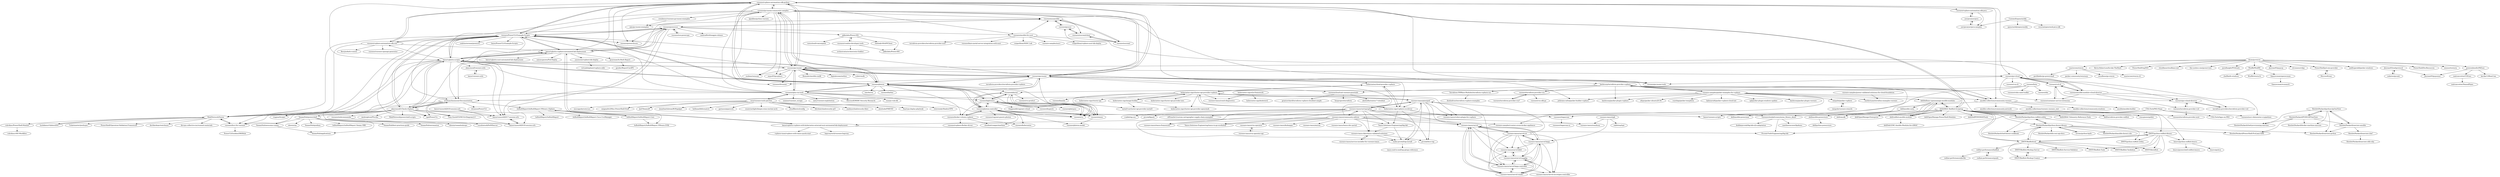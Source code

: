 digraph G {
"vmware/vsphere-automation-sdk-python" -> "vmware/pyvmomi-community-samples"
"vmware/vsphere-automation-sdk-python" -> "vmware/pyvmomi"
"vmware/vsphere-automation-sdk-python" -> "vmware/vsphere-automation-sdk-rest"
"vmware/vsphere-automation-sdk-python" -> "vmware/govmomi"
"vmware/vsphere-automation-sdk-python" -> "vmware/PowerCLI-Example-Scripts"
"vmware/vsphere-automation-sdk-python" -> "vmware/vsphere-automation-sdk-java"
"vmware/vsphere-automation-sdk-python" -> "vmware/powerclicore"
"vmware/vsphere-automation-sdk-python" -> "vmware/pyvmomi-tools"
"vmware/vsphere-automation-sdk-python" -> "vmware/ansible-for-nsxt"
"vmware/vsphere-automation-sdk-python" -> "ansible-collections/community.vmware"
"vmware/vsphere-automation-sdk-python" -> "vmware/pyvcloud"
"vmware/vsphere-automation-sdk-python" -> "vmware/photon"
"vmware/vsphere-automation-sdk-python" -> "dell/iDRAC-Redfish-Scripting"
"vmware/vsphere-automation-sdk-python" -> "lamw/vghetto-vsphere-automated-lab-deployment"
"vmware/vsphere-automation-sdk-python" -> "lamw/vghetto-scripts"
"vmware/photon" -> "vmware/open-vm-tools"
"vmware/photon" -> "vmware/lightwave"
"vmware/photon" -> "vmware/govmomi"
"vmware/photon" -> "vmware/photon-controller"
"vmware/photon" -> "vmware/vic" ["e"=1]
"vmware/photon" -> "vmware/pyvmomi"
"vmware/photon" -> "vmware/PowerCLI-Example-Scripts"
"vmware/photon" -> "lamw/vghetto-scripts"
"vmware/photon" -> "vmware/harbor" ["e"=1]
"vmware/photon" -> "vmware/docker-volume-vsphere"
"vmware/photon" -> "vmware/pyvmomi-community-samples"
"vmware/photon" -> "vmware/xenon"
"vmware/photon" -> "vmware/admiral"
"vmware/photon" -> "vmware/vsphere-automation-sdk-python"
"vmware/photon" -> "rancher/os" ["e"=1]
"WinRb/WinRM" -> "WinRb/winrm-fs"
"WinRb/WinRM" -> "Openwsman/openwsman"
"WinRb/WinRM" -> "chef/knife-windows" ["e"=1]
"rasa/vmware-tools-patches" -> "vmware/open-vm-tools"
"rasa/vmware-tools-patches" -> "cloudflare/sslconfig" ["e"=1]
"rasa/vmware-tools-patches" -> "librehat/shadowsocks-qt5" ["e"=1]
"rasa/vmware-tools-patches" -> "madeye/shadowsocks-libev" ["e"=1]
"rasa/vmware-tools-patches" -> "alexhude/FRIEND" ["e"=1]
"rasa/vmware-tools-patches" -> "ftao/vpn-deploy-playbook" ["e"=1]
"rasa/vmware-tools-patches" -> "clowwindy/ShadowVPN" ["e"=1]
"rasa/vmware-tools-patches" -> "mncoppola/suterusu" ["e"=1]
"rasa/vmware-tools-patches" -> "enigma0x3/Misc-PowerShell-Stuff" ["e"=1]
"rasa/vmware-tools-patches" -> "JasF/beamoff" ["e"=1]
"rasa/vmware-tools-patches" -> "JonathanSalwan/ROPgadget" ["e"=1]
"rasa/vmware-tools-patches" -> "hellman/libformatstr" ["e"=1]
"rasa/vmware-tools-patches" -> "jpetazzo/pipework" ["e"=1]
"rasa/vmware-tools-patches" -> "countstarlight/deepin-wine-wechat-arch" ["e"=1]
"vmware/pyvmomi" -> "vmware/pyvmomi-community-samples"
"vmware/pyvmomi" -> "vmware/vsphere-automation-sdk-python"
"vmware/pyvmomi" -> "vmware/govmomi"
"vmware/pyvmomi" -> "vmware/photon"
"vmware/pyvmomi" -> "lamw/vghetto-scripts"
"vmware/pyvmomi" -> "vmware/pyvmomi-tools"
"vmware/pyvmomi" -> "vmware/PowerCLI-Example-Scripts"
"vmware/pyvmomi" -> "snobear/ezmomi"
"vmware/pyvmomi" -> "vmware/open-vm-tools"
"vmware/pyvmomi" -> "vmware/rbvmomi" ["e"=1]
"vmware/pyvmomi" -> "fboender/ansible-cmdb" ["e"=1]
"vmware/pyvmomi" -> "argos83/pysphere"
"vmware/pyvmomi" -> "digitalocean/netbox" ["e"=1]
"vmware/pyvmomi" -> "vmware/pyvcloud"
"vmware/pyvmomi" -> "voilet/cmdb" ["e"=1]
"vmware-tanzu/carvel-ytt" -> "vmware-tanzu/carvel-kapp"
"vmware-tanzu/carvel-ytt" -> "vmware-tanzu/carvel"
"vmware-tanzu/carvel-ytt" -> "vmware-tanzu/carvel-kapp-controller"
"vmware-tanzu/carvel-ytt" -> "vmware-tanzu/carvel-vendir"
"vmware-tanzu/carvel-ytt" -> "vmware-tanzu/carvel-imgpkg"
"vmware-tanzu/carvel-ytt" -> "vmware-tanzu/carvel-kbld"
"vmware-tanzu/carvel-ytt" -> "vmware-tanzu/carvel-secretgen-controller"
"vmware-tanzu/carvel-ytt" -> "vmware-tanzu/pinniped"
"malcomvetter/CSExec" -> "malcomvetter/NamedPipes"
"Microsoft/omi" -> "PowerShell/psl-omi-provider"
"vmware/open-vm-tools" -> "vmware/photon"
"vmware/open-vm-tools" -> "vmware/govmomi"
"vmware/open-vm-tools" -> "vmware/PowerCLI-Example-Scripts"
"vmware/open-vm-tools" -> "vmware/pyvmomi"
"vmware/open-vm-tools" -> "lamw/vghetto-scripts"
"vmware/open-vm-tools" -> "unamer/vmware_escape" ["e"=1]
"vmware/open-vm-tools" -> "rasa/vmware-tools-patches"
"vmware/open-vm-tools" -> "xairy/vmware-exploitation" ["e"=1]
"vmware/open-vm-tools" -> "vmware/lightwave"
"vmware/open-vm-tools" -> "vmware/vsphere-automation-sdk-python"
"vmware/open-vm-tools" -> "vmware/vic" ["e"=1]
"vmware/open-vm-tools" -> "alanrenouf/vCheck-vSphere"
"vmware/open-vm-tools" -> "vmware/pyvmomi-community-samples"
"vmware/open-vm-tools" -> "Microsoft/MSRC-Security-Research" ["e"=1]
"vmware/open-vm-tools" -> "tunz/js-vuln-db" ["e"=1]
"vmware/PowerCLI-Example-Scripts" -> "alanrenouf/vCheck-vSphere"
"vmware/PowerCLI-Example-Scripts" -> "lamw/vghetto-scripts"
"vmware/PowerCLI-Example-Scripts" -> "lamw/vghetto-vsphere-automated-lab-deployment"
"vmware/PowerCLI-Example-Scripts" -> "WahlNetwork/Vester"
"vmware/PowerCLI-Example-Scripts" -> "vmware/powernsx"
"vmware/PowerCLI-Example-Scripts" -> "vmware/dscr-for-vmware"
"vmware/PowerCLI-Example-Scripts" -> "vmware/powerclicore"
"vmware/PowerCLI-Example-Scripts" -> "arielsanchezmora/vDocumentation"
"vmware/PowerCLI-Example-Scripts" -> "vmware/vsphere-automation-sdk-python"
"vmware/PowerCLI-Example-Scripts" -> "rgel/PowerCLi"
"vmware/PowerCLI-Example-Scripts" -> "vmware/vsphere-automation-sdk-rest"
"vmware/PowerCLI-Example-Scripts" -> "vmware/photon"
"vmware/PowerCLI-Example-Scripts" -> "codyhosterman/powercli"
"vmware/PowerCLI-Example-Scripts" -> "lamw/PowerCLI-Example-Scripts"
"vmware/PowerCLI-Example-Scripts" -> "lamw/vmworld2017-session-urls"
"vmware-tanzu/pinniped" -> "kubernetes-sigs/cluster-api-provider-vsphere"
"vmware-tanzu/pinniped" -> "vmware-tanzu/carvel"
"vmware-tanzu/pinniped" -> "vmware-tanzu/cartographer"
"vmware-tanzu/pinniped" -> "vmware-tanzu/carvel-kapp-controller"
"vmware-tanzu/pinniped" -> "vmware-tanzu/velero-plugin-for-vsphere"
"vmware-tanzu/pinniped" -> "pivotal/docs-tap"
"vmware-tanzu/pinniped" -> "kubernetes-sigs/vsphere-csi-driver"
"vmware-tanzu/pinniped" -> "tsalm-pivotal/tap-install"
"jborean93/smbprotocol" -> "miketeo/pysmb"
"jborean93/smbprotocol" -> "jborean93/pypsexec"
"miketeo/pysmb" -> "jborean93/smbprotocol"
"kubernetes-sigs/cluster-api-provider-vsphere" -> "kubernetes-sigs/image-builder"
"kubernetes-sigs/cluster-api-provider-vsphere" -> "kubernetes-sigs/vsphere-csi-driver"
"kubernetes-sigs/cluster-api-provider-vsphere" -> "vmware-tanzu/pinniped"
"kubernetes-sigs/cluster-api-provider-vsphere" -> "kubernetes/cloud-provider-vsphere"
"kubernetes-sigs/cluster-api-provider-vsphere" -> "kubernetes-sigs/cluster-api" ["e"=1]
"kubernetes-sigs/cluster-api-provider-vsphere" -> "vmware-tanzu/crash-diagnostics"
"kubernetes-sigs/cluster-api-provider-vsphere" -> "metal3-io/cluster-api-provider-metal3" ["e"=1]
"kubernetes-sigs/cluster-api-provider-vsphere" -> "kubernetes-sigs/cluster-api-provider-aws" ["e"=1]
"kubernetes-sigs/cluster-api-provider-vsphere" -> "vmware/hamlet"
"kubernetes-sigs/cluster-api-provider-vsphere" -> "vmware-tanzu/velero-plugin-for-vsphere"
"kubernetes-sigs/cluster-api-provider-vsphere" -> "kubernetes-sigs/cluster-api-provider-openstack" ["e"=1]
"kubernetes-sigs/image-builder" -> "kubernetes-sigs/cluster-api-provider-vsphere"
"kubernetes-sigs/image-builder" -> "kubernetes-sigs/cluster-api-provider-openstack" ["e"=1]
"kubernetes-sigs/image-builder" -> "metal3-io/cluster-api-provider-metal3" ["e"=1]
"CNA-Tech/PKS-Ninja" -> "vmware/nsx-t-datacenter-ci-pipelines"
"CNA-Tech/PKS-Ninja" -> "vmwarecloudadvocacy/acme_fitness_demo"
"CNA-Tech/PKS-Ninja" -> "CNA-Tech/Apps-on-PKS"
"CNA-Tech/PKS-Ninja" -> "Pivotal-Field-Engineering/tkg-lab"
"vmware-tanzu/tgik" -> "vmware-tanzu/sonobuoy" ["e"=1]
"vmware-tanzu/tgik" -> "vmware-tanzu/carvel-kapp"
"vmware-tanzu/tgik" -> "rabbitmq/tgir" ["e"=1]
"vmware/govmomi" -> "vmware/pyvmomi"
"vmware/govmomi" -> "vmware/photon"
"vmware/govmomi" -> "vmware/pyvmomi-community-samples"
"vmware/govmomi" -> "vmware/vsphere-automation-sdk-python"
"vmware/govmomi" -> "jetbrains-infra/packer-builder-vsphere" ["e"=1]
"vmware/govmomi" -> "vmware/open-vm-tools"
"vmware/govmomi" -> "terraform-providers/terraform-provider-vsphere" ["e"=1]
"vmware/govmomi" -> "vmware/PowerCLI-Example-Scripts"
"vmware/govmomi" -> "lamw/vghetto-scripts"
"vmware/govmomi" -> "vmware/cloud-init-vmware-guestinfo"
"vmware/govmomi" -> "kubernetes-sigs/vsphere-csi-driver"
"vmware/govmomi" -> "vmware/vic" ["e"=1]
"vmware/govmomi" -> "hashicorp/terraform-provider-vsphere"
"vmware/govmomi" -> "kubernetes/cloud-provider-vsphere"
"vmware/govmomi" -> "vmware/rbvmomi" ["e"=1]
"lamw/vmworld2019-session-urls" -> "lamw/vmworld2018-session-urls"
"lamw/vmworld2019-session-urls" -> "lamw/vmworld2017-session-urls"
"diyan/pywinrm" -> "jborean93/pypsrp"
"diyan/pywinrm" -> "WinRb/WinRM"
"diyan/pywinrm" -> "vmware/pyvmomi"
"diyan/pywinrm" -> "citronneur/rdpy" ["e"=1]
"diyan/pywinrm" -> "joefitzgerald/packer-windows" ["e"=1]
"diyan/pywinrm" -> "PowerShell/DscResources" ["e"=1]
"diyan/pywinrm" -> "zenoss/txwinrm"
"diyan/pywinrm" -> "poweradminllc/PAExec"
"diyan/pywinrm" -> "masterzen/winrm"
"diyan/pywinrm" -> "Kevin-Robertson/Invoke-TheHash" ["e"=1]
"diyan/pywinrm" -> "PowerShell/psl-omi-provider"
"diyan/pywinrm" -> "PowerShellOrg/DSC" ["e"=1]
"diyan/pywinrm" -> "cloudbase/cloudbase-init" ["e"=1]
"diyan/pywinrm" -> "the-useless-one/pywerview" ["e"=1]
"diyan/pywinrm" -> "jaredhaight/PSAttack" ["e"=1]
"yavijava/yavijava" -> "yavijava/yavijava-samples"
"yavijava/yavijava" -> "vmware/vsphere-automation-sdk-java"
"vmware/xenon" -> "vmware/photon-model"
"vmware/xenon" -> "vmware/photon-controller"
"vmware/xenon" -> "vmware/admiral"
"vmware/xenon" -> "vmware/lightwave"
"vmware-samples/packer-examples-for-vsphere" -> "hashicorp/packer-plugin-vsphere"
"vmware-samples/packer-examples-for-vsphere" -> "hashicorp/terraform-provider-vsphere"
"vmware-samples/packer-examples-for-vsphere" -> "kalenarndt/packer-vsphere-cloud-init"
"vmware-samples/packer-examples-for-vsphere" -> "jetbrains-infra/packer-builder-vsphere" ["e"=1]
"vmware-samples/packer-examples-for-vsphere" -> "rainpole/packer-vsphere"
"vmware-samples/packer-examples-for-vsphere" -> "rgl/packer-plugin-windows-update"
"vmware-samples/packer-examples-for-vsphere" -> "hashicorp/packer-plugin-vmware"
"vmware-samples/packer-examples-for-vsphere" -> "tenthirtyam/terrafom-examples-vmware"
"vmware-samples/packer-examples-for-vsphere" -> "efops/packer-ubuntu20.04"
"vmware-samples/packer-examples-for-vsphere" -> "ruzickap/packer-templates" ["e"=1]
"vmware-samples/packer-examples-for-vsphere" -> "arielsanchezmora/vDocumentation"
"vmware-samples/packer-examples-for-vsphere" -> "dell/dellemc-openmanage-ansible-modules"
"vmware-samples/packer-examples-for-vsphere" -> "vmware-samples/vcenter-event-broker-appliance"
"vmware-samples/packer-examples-for-vsphere" -> "ansible-collections/community.vmware"
"dell/iDRAC-Redfish-Scripting" -> "dell/dellemc-openmanage-ansible-modules"
"dell/iDRAC-Redfish-Scripting" -> "dell/redfish-ansible-module"
"dell/iDRAC-Redfish-Scripting" -> "DMTF/python-redfish-library"
"dell/iDRAC-Redfish-Scripting" -> "dell/omsdk"
"dell/iDRAC-Redfish-Scripting" -> "DMTF/Redfishtool"
"dell/iDRAC-Redfish-Scripting" -> "lenovo/python-redfish-lenovo"
"dell/iDRAC-Redfish-Scripting" -> "dell/OpenManage-Enterprise"
"dell/iDRAC-Redfish-Scripting" -> "dell/DellPEWSMANTools"
"dell/iDRAC-Redfish-Scripting" -> "HewlettPackard/python-ilorest-library"
"dell/iDRAC-Redfish-Scripting" -> "dell/iDRAC-Telemetry-Reference-Tools"
"dell/iDRAC-Redfish-Scripting" -> "dell/terraform-provider-redfish"
"dell/iDRAC-Redfish-Scripting" -> "stmcginnis/gofish" ["e"=1]
"dell/iDRAC-Redfish-Scripting" -> "vmware/vsphere-automation-sdk-python"
"dell/iDRAC-Redfish-Scripting" -> "dell/OpenManage-PowerShell-Modules"
"dell/iDRAC-Redfish-Scripting" -> "HewlettPackard/python-redfish-utility"
"vmware/pyvcloud" -> "vmware/vcd-cli"
"vmware/pyvcloud" -> "vmware/container-service-extension"
"vmware/pyvcloud" -> "vmware/ansible-module-vcloud-director"
"vmware/pyvcloud" -> "vmware/vca-cli"
"vmware/pyvcloud" -> "vmware/go-vcloud-director"
"vmware/pyvcloud" -> "vmware/pyvmomi-tools"
"vmware/terraform-provider-vcd" -> "vmware/go-vcloud-director"
"vmware/terraform-provider-vcd" -> "vmware/terraform-provider-nsxt"
"AsBuiltReport/AsBuiltReport.Core" -> "AsBuiltReport/AsBuiltReport.VMware.ESXi"
"AsBuiltReport/AsBuiltReport.Core" -> "AsBuiltReport/AsBuiltReport.VMware.vSphere"
"AsBuiltReport/AsBuiltReport.VMware.vSphere" -> "AsBuiltReport/AsBuiltReport.VMware.ESXi"
"AsBuiltReport/AsBuiltReport.VMware.vSphere" -> "AsBuiltReport/AsBuiltReport.Core"
"AsBuiltReport/AsBuiltReport.VMware.vSphere" -> "AsBuiltReport/AsBuiltReport"
"AsBuiltReport/AsBuiltReport.VMware.vSphere" -> "AsBuiltReport/AsBuiltReport.Cisco.UcsManager"
"vmware-tanzu/carvel" -> "vmware-tanzu/carvel-kapp-controller"
"vmware-tanzu/carvel" -> "vmware-tanzu/carvel-kapp"
"vmware-tanzu/carvel" -> "vmware-tanzu/carvel-vendir"
"vmware-tanzu/carvel" -> "vmware-tanzu/carvel-imgpkg"
"vmware-tanzu/carvel" -> "vmware-tanzu/carvel-ytt"
"vmware-tanzu/carvel" -> "vmware-tanzu/carvel-kbld"
"vmware-tanzu/carvel-imgpkg" -> "vmware-tanzu/carvel-vendir"
"vmware-tanzu/carvel-imgpkg" -> "vmware-tanzu/carvel-kbld"
"vmware-tanzu/carvel-imgpkg" -> "vmware-tanzu/carvel-kapp-controller"
"vmware-tanzu/carvel-imgpkg" -> "vmware-tanzu/carvel-secretgen-controller"
"vmware-tanzu/carvel-kapp" -> "vmware-tanzu/carvel-kapp-controller"
"vmware-tanzu/carvel-kapp" -> "vmware-tanzu/carvel"
"vmware-tanzu/carvel-kapp" -> "vmware-tanzu/carvel-kbld"
"vmware-tanzu/carvel-kapp" -> "vmware-tanzu/carvel-ytt"
"vmware-tanzu/carvel-kapp" -> "vmware-tanzu/carvel-secretgen-controller"
"vmware-tanzu/carvel-kapp" -> "vmware-tanzu/carvel-imgpkg"
"vmware-tanzu/carvel-kapp" -> "vmware-tanzu/carvel-vendir"
"vmware-tanzu/carvel-kapp-controller" -> "vmware-tanzu/carvel-vendir"
"vmware-tanzu/carvel-kapp-controller" -> "vmware-tanzu/carvel-imgpkg"
"vmware-tanzu/carvel-kapp-controller" -> "vmware-tanzu/carvel-kapp"
"vmware-tanzu/carvel-kapp-controller" -> "vmware-tanzu/carvel"
"vmware-tanzu/carvel-kapp-controller" -> "vmware-tanzu/carvel-secretgen-controller"
"vmware-tanzu/carvel-kbld" -> "vmware-tanzu/carvel-imgpkg"
"vmware-tanzu/carvel-vendir" -> "vmware-tanzu/carvel-imgpkg"
"vmware-tanzu/carvel-vendir" -> "vmware-tanzu/carvel-kapp-controller"
"vmware-tanzu/carvel-vendir" -> "vmware-tanzu/carvel-kbld"
"vmware-tanzu/carvel-vendir" -> "vmware-tanzu/carvel"
"vmware-tanzu/community-edition" -> "vmware-tanzu/cartographer"
"vmware-tanzu/community-edition" -> "vmware-tanzu/tanzu-framework"
"vmware-tanzu/community-edition" -> "vmware-tanzu/carvel"
"vmware-tanzu/community-edition" -> "Tanzu-Solutions-Engineering/tkg-lab"
"vmware-tanzu/community-edition" -> "vmware-tanzu-labs/tanzu-validated-solutions"
"vmware-tanzu/community-edition" -> "vmware-tanzu/sonobuoy" ["e"=1]
"vmware-tanzu/community-edition" -> "vmware-tanzu/tanzu-dev-portal"
"vmware-tanzu/community-edition" -> "vmware-tanzu/kubeapps" ["e"=1]
"vmware-tanzu/community-edition" -> "vmware-samples/vcenter-event-broker-appliance"
"vmware-tanzu/community-edition" -> "lamw/vghetto-vsphere-with-kubernetes-external-nsxt-automated-lab-deployment"
"vmware-tanzu/community-edition" -> "Tanzu-Solutions-Engineering/tanzu-to-go-workshop"
"vmware-tanzu/community-edition" -> "vmware/govmomi"
"vmware-tanzu/community-edition" -> "vmware-tanzu/antrea" ["e"=1]
"vmware-tanzu/community-edition" -> "vmware-tanzu/pinniped"
"vmware-tanzu/community-edition" -> "vmware-tanzu/vm-operator"
"ansible-collections/community.vmware" -> "ansible-collections/vmware.vmware_rest"
"ansible-collections/community.vmware" -> "ansible-collections/community.windows" ["e"=1]
"ansible-collections/community.vmware" -> "ansible/ansible-builder" ["e"=1]
"ansible-collections/community.vmware" -> "hashicorp/terraform-provider-vsphere"
"ansible-collections/community.vmware" -> "lamw/vmware-scripts"
"ansible-collections/community.vmware" -> "ansible-collections/community.network" ["e"=1]
"kubernetes/cloud-provider-vsphere" -> "kubernetes-sigs/vsphere-csi-driver"
"kubernetes/cloud-provider-vsphere" -> "kubernetes-sigs/cluster-api-provider-vsphere"
"poweradminllc/PAExec" -> "kavika13/RemCom"
"poweradminllc/PAExec" -> "malcomvetter/CSExec"
"poweradminllc/PAExec" -> "jborean93/pypsexec"
"hashicorp/terraform-provider-vsphere" -> "vmware/terraform-provider-nsxt"
"hashicorp/terraform-provider-vsphere" -> "hashicorp/packer-plugin-vsphere"
"hashicorp/terraform-provider-vsphere" -> "ansible-collections/community.vmware"
"hashicorp/terraform-provider-vsphere" -> "Terraform-VMWare-Modules/terraform-vsphere-vm"
"hashicorp/terraform-provider-vsphere" -> "vmware-samples/packer-examples-for-vsphere"
"hashicorp/terraform-provider-vsphere" -> "vmware/cloud-init-vmware-guestinfo"
"hashicorp/terraform-provider-vsphere" -> "lamw/vmware-scripts"
"hashicorp/terraform-provider-vsphere" -> "vmware/terraform-provider-vra"
"vmware/vrealize-developer-tools" -> "orchestratix/orchestrator-linklist"
"vmware/vrealize-developer-tools" -> "jakkulabs/PowervRO"
"vmware/vrealize-developer-tools" -> "jakkulabs/PowervRA"
"ContainX/openstack4j" -> "openstack4j/openstack4j"
"ContainX/openstack4j" -> "yavijava/yavijava-samples"
"ContainX/openstack4j" -> "woorea/openstack-java-sdk" ["e"=1]
"rainpole/vmware-stencils" -> "rainpole/packer-vsphere"
"vmware/dscr-for-vmware" -> "PowerCLIGoodies/DRSRule"
"vmware/dscr-for-vmware" -> "WahlNetwork/Vester"
"vmware/liota" -> "vmware/admiral"
"vmware/liota" -> "vmware/vidm-saml-toolkit"
"vmware/liota" -> "vmware/idm"
"vmware/liota" -> "vmware/chaperone"
"jakkulabs/PowervRA" -> "jakkulabs/PowervRO"
"jakkulabs/PowervRA" -> "vmware/vrealize-developer-tools"
"jakkulabs/PowervRA" -> "chelnak/vRAAPIClient"
"jakkulabs/PowervRA" -> "vmtocloud/vraiconpack"
"vmware/nsx-powerops" -> "vmware/powernsx"
"yasensim/vsphere-lab-deploy" -> "virtualelephant/vsphere-sddc"
"kubernetes-sigs/e2e-framework" -> "vmware-tanzu/crash-diagnostics"
"kubernetes-sigs/e2e-framework" -> "kubernetes-sigs/kubetest2"
"HewlettPackard/python-hpOneView" -> "HewlettPackard/oneview-ansible"
"HewlettPackard/python-hpOneView" -> "HewlettPackard/POSH-HPOneView"
"HewlettPackard/python-hpOneView" -> "HewlettPackard/oneview-python"
"HewlettPackard/python-hpOneView" -> "HewlettPackard/chef-provisioning-oneview"
"HewlettPackard/python-hpOneView" -> "HewlettPackard/docker-machine-oneview"
"seveas/python-hpilo" -> "HewlettPackard/python-ilorest-library"
"Tanzu-Solutions-Engineering/tkg-lab" -> "tsalm-pivotal/tap-install"
"Tanzu-Solutions-Engineering/tkg-lab" -> "vmware-tanzu-labs/tanzu-validated-solutions"
"vmware/ansible-module-vcloud-director" -> "vmware/vcd-cli"
"vmware/ansible-module-vcloud-director" -> "vmware/pyvcloud"
"vmware/ansible-module-vcloud-director" -> "vmware/container-service-extension"
"vmware/ansible-module-vcloud-director" -> "vmware/go-vcloud-director"
"vmware/ansible-module-vcloud-director" -> "terraform-providers/terraform-provider-vcd"
"vmware/ansible-module-vcloud-director" -> "vmware/terraform-provider-vcd"
"vmware/lightwave" -> "vmware/photon-controller"
"vmware/lightwave" -> "vmware/xenon"
"vmware/lightwave" -> "vmware/photon"
"vmware/lightwave" -> "vmware/admiral"
"vmware/lightwave" -> "vmware/vic" ["e"=1]
"vmware/lightwave" -> "vmware/docker-volume-vsphere"
"vmware/lightwave" -> "vmware/dispatch" ["e"=1]
"vmware/lightwave" -> "vmware/platypus"
"vmware/lightwave" -> "frapposelli/vagrant-vcloud" ["e"=1]
"vmware-tanzu-labs/tanzu-validated-solutions" -> "tsalm-pivotal/tap-install"
"vmware-tanzu-labs/tanzu-validated-solutions" -> "vmware-tanzu/service-installer-for-vmware-tanzu"
"vmware-tanzu-labs/tanzu-validated-solutions" -> "pivotal/docs-tap"
"vmware/vcd-cli" -> "vmware/pyvcloud"
"vmware/vcd-cli" -> "vmware/container-service-extension"
"vmware/vcd-cli" -> "vmware/go-vcloud-director"
"vmware/vcd-cli" -> "vmware/ansible-module-vcloud-director"
"lamw/vghetto-scripts" -> "vmware/PowerCLI-Example-Scripts"
"lamw/vghetto-scripts" -> "lamw/vghetto-vsphere-automated-lab-deployment"
"lamw/vghetto-scripts" -> "alanrenouf/vCheck-vSphere"
"lamw/vghetto-scripts" -> "WahlNetwork/Vester"
"lamw/vghetto-scripts" -> "vmware/powernsx"
"lamw/vghetto-scripts" -> "arielsanchezmora/vDocumentation"
"lamw/vghetto-scripts" -> "vmware/pyvmomi"
"lamw/vghetto-scripts" -> "vmware/dscr-for-vmware"
"lamw/vghetto-scripts" -> "vmware/govmomi"
"lamw/vghetto-scripts" -> "vmware/photon"
"lamw/vghetto-scripts" -> "alanrenouf/vmware-utils"
"lamw/vghetto-scripts" -> "vmware/vsphere-automation-sdk-rest"
"lamw/vghetto-scripts" -> "lamw/vmworld2017-session-urls"
"lamw/vghetto-scripts" -> "lamw/vmworld2018-session-urls"
"lamw/vghetto-scripts" -> "vtagion/Scripts"
"vmware/terraform-provider-vra" -> "vmware/vra-sdk-go"
"vmware/terraform-provider-vra" -> "vmware/terraform-provider-vra7"
"yavijava/yavijava-samples" -> "yavijava/yavijava"
"alanrenouf/vCheck-vSphere" -> "vmware/PowerCLI-Example-Scripts"
"alanrenouf/vCheck-vSphere" -> "lamw/vghetto-scripts"
"alanrenouf/vCheck-vSphere" -> "arielsanchezmora/vDocumentation"
"alanrenouf/vCheck-vSphere" -> "WahlNetwork/Vester"
"alanrenouf/vCheck-vSphere" -> "VeeamHub/powershell"
"alanrenouf/vCheck-vSphere" -> "vmware/webcommander"
"alanrenouf/vCheck-vSphere" -> "iainbrighton/PScribo" ["e"=1]
"alanrenouf/vCheck-vSphere" -> "rgel/PowerCLi"
"alanrenouf/vCheck-vSphere" -> "Tony-SouthFLVMUG/vDiagram2.0"
"alanrenouf/vCheck-vSphere" -> "lamw/vmware-scripts"
"alanrenouf/vCheck-vSphere" -> "lamw/vghetto-vsphere-automated-lab-deployment"
"alanrenouf/vCheck-vSphere" -> "vtagion/Scripts"
"alanrenouf/vCheck-vSphere" -> "vmware/dscr-for-vmware"
"alanrenouf/vCheck-vSphere" -> "WahlNetwork/powershell-scripts"
"alanrenouf/vCheck-vSphere" -> "lamw/vmworld2017-session-urls"
"vmware/vsphere-automation-sdk-rest" -> "vmware/vmware-openapi-generator"
"vmware/vsphere-automation-sdk-rest" -> "vmware/vsphere-automation-sdk-python"
"vmware/vsphere-automation-sdk-rest" -> "WahlNetwork/Vester"
"vmware/vsphere-automation-sdk-rest" -> "lamw/vghetto-vsphere-automated-lab-deployment"
"vmware/vsphere-automation-sdk-rest" -> "vmware/powernsx"
"vmware/vsphere-automation-sdk-rest" -> "BeryJu/dark-vcenter"
"vmware/vsphere-automation-sdk-java" -> "yavijava/yavijava"
"vmware/vsphere-automation-sdk-java" -> "yavijava/yavijava-samples"
"terraform-providers/terraform-provider-vcd" -> "vmware/go-vcloud-director"
"vmware/docker-volume-vsphere" -> "vmware/photon-controller"
"vmware/docker-volume-vsphere" -> "cloudnativeapps/machine"
"vmware/docker-volume-vsphere" -> "vmware/kubernetes"
"vmware/docker-volume-vsphere" -> "vmware/vsphere-flocker-driver"
"vmware/pyvmomi-community-samples" -> "vmware/pyvmomi"
"vmware/pyvmomi-community-samples" -> "vmware/vsphere-automation-sdk-python"
"vmware/pyvmomi-community-samples" -> "vmware/pyvmomi-tools"
"vmware/pyvmomi-community-samples" -> "vmware/govmomi"
"vmware/pyvmomi-community-samples" -> "lgeeklee/python-vmstats"
"vmware/pyvmomi-community-samples" -> "rreubenur/vmware-pyvmomi-examples"
"vmware/pyvmomi-community-samples" -> "sijis/pyvmomi-examples"
"vmware/pyvmomi-community-samples" -> "snobear/ezmomi"
"vmware/pyvmomi-community-samples" -> "vmware/PowerCLI-Example-Scripts"
"vmware/pyvmomi-community-samples" -> "lamw/vghetto-scripts"
"vmware/pyvmomi-community-samples" -> "vmware/photon"
"vmware/pyvmomi-community-samples" -> "vmware/rbvmomi" ["e"=1]
"vmware/pyvmomi-community-samples" -> "ansible-collections/community.vmware"
"vmware/pyvmomi-community-samples" -> "argos83/pysphere"
"vmware/pyvmomi-community-samples" -> "vmware/nsxansible"
"vmware/webcommander" -> "yusufozturk/PoSHServer" ["e"=1]
"lamw/vghetto-vsphere-with-kubernetes-external-nsxt-automated-lab-deployment" -> "lamw/vghetto-vsphere-automated-lab-deployment"
"lamw/vghetto-vsphere-with-kubernetes-external-nsxt-automated-lab-deployment" -> "vsphere-tmm/vsphere-with-tanzu-quick-start"
"lamw/vghetto-vsphere-with-kubernetes-external-nsxt-automated-lab-deployment" -> "Pivotal-Field-Engineering/tkg-lab"
"lamw/vghetto-vsphere-with-kubernetes-external-nsxt-automated-lab-deployment" -> "haproxytech/vmware-haproxy"
"dell/ansible-powerstore" -> "dell/python-powerstore"
"dell/ansible-unity" -> "dell/ansible-powerstore"
"dell/ansible-unity" -> "dell/ansible-powermax"
"vmware/photon-controller" -> "vmware/xenon"
"vmware/photon-controller" -> "vmware/lightwave"
"vmware/photon-controller" -> "vmware/docker-volume-vsphere"
"vmware/photon-controller" -> "vmware/vic" ["e"=1]
"vmware/photon-controller" -> "vmware/admiral"
"vmware/photon-controller" -> "vmware/photon"
"vmware/photon-controller" -> "cloudnativeapps/machine"
"vmware/photon-controller" -> "vmware/chaperone"
"vmware/photon-controller" -> "vmware/kubernetes"
"vmware/photon-controller" -> "vmware/vagrant-guests-photon"
"vmware/photon-controller" -> "vmware/photon-model"
"Terraform-VMWare-Modules/terraform-vsphere-vm" -> "diodonfrost/terraform-vsphere-examples"
"dell/dellemc-openmanage-ansible-modules" -> "dell/redfish-ansible-module"
"dell/dellemc-openmanage-ansible-modules" -> "dell/iDRAC-Redfish-Scripting"
"dell/dellemc-openmanage-ansible-modules" -> "dell/omsdk"
"dell/dellemc-openmanage-ansible-modules" -> "dell/ansible-unity"
"dell/dellemc-openmanage-ansible-modules" -> "dell/OpenManage-Enterprise"
"vmware/ansible-for-nsxt" -> "vmware/nsx-t-datacenter-ci-pipelines"
"vmware/ansible-for-nsxt" -> "vmware/bare-metal-server-integration-with-nsxt"
"vmware/ansible-for-nsxt" -> "rutgerblom/SDDC.Lab"
"vmware/ansible-for-nsxt" -> "vmware-samples/nsx-t"
"vmware/ansible-for-nsxt" -> "rutgerblom/vsphere-nsxt-lab-deploy"
"vmware/ansible-for-nsxt" -> "vmware/nsxansible"
"vmware/ansible-for-nsxt" -> "terraform-providers/terraform-provider-nsxt"
"vmware/cloud-init-vmware-guestinfo" -> "linoproject/terraform"
"vmware/cloud-init-vmware-guestinfo" -> "alexholliz/centos-7-cloudinit"
"vmware/cloud-init-vmware-guestinfo" -> "grantorchard/terraform-vsphere-cloudinit-simple"
"vmware/powernsx" -> "vmware/nsxansible"
"vmware/powernsx" -> "vmware/nsx-powerops"
"vmware/powernsx" -> "lamw/vghetto-vsphere-automated-lab-deployment"
"vmware/powernsx" -> "jakkulabs/PowervRA"
"vmware/powernsx" -> "nmbradford/magpie-release"
"vmware/powernsx" -> "lamw/vmworld2017-session-urls"
"vmware/powernsx" -> "vmware/ansible-for-nsxt"
"vmware/powernsx" -> "vmware/PowerCLI-Example-Scripts"
"vmware/powernsx" -> "lamw/vmworld2018-session-urls"
"vmware/powernsx" -> "vmware/powerclicore"
"dell/redfish-ansible-module" -> "dell/dellemc-openmanage-ansible-modules"
"dell/redfish-ansible-module" -> "dell/Dell-EMC-Ansible-Modules-for-iDRAC"
"dell/redfish-ansible-module" -> "dell/iDRAC-Redfish-Scripting"
"kubernetes-sigs/vsphere-csi-driver" -> "kubernetes/cloud-provider-vsphere"
"kubernetes-sigs/vsphere-csi-driver" -> "kubernetes-sigs/cluster-api-provider-vsphere"
"kubernetes-sigs/vsphere-csi-driver" -> "vmware-tanzu/velero-plugin-for-vsphere"
"kubernetes-sigs/vsphere-csi-driver" -> "Tanzu-Solutions-Engineering/tkg-lab"
"kubernetes-sigs/vsphere-csi-driver" -> "tsalm-pivotal/tap-install"
"vmware/container-service-extension" -> "vmware/vcd-cli"
"DMTF/python-redfish-library" -> "DMTF/Redfishtool"
"DMTF/python-redfish-library" -> "DMTF/Redfish-Tacklebox"
"DMTF/python-redfish-library" -> "DMTF/Redfish-Mockup-Creator"
"DMTF/python-redfish-library" -> "DMTF/libredfish"
"DMTF/python-redfish-library" -> "lenovo/python-redfish-lenovo"
"DMTF/python-redfish-library" -> "DMTF/python-redfish-utility"
"DMTF/python-redfish-library" -> "DMTF/Redfish-Tools"
"arielsanchezmora/vDocumentation" -> "rgel/PowerCLi"
"arielsanchezmora/vDocumentation" -> "WahlNetwork/Vester"
"arielsanchezmora/vDocumentation" -> "AsBuiltReport/AsBuiltReport.VMware.vSphere"
"arielsanchezmora/vDocumentation" -> "alanrenouf/vCheck-vSphere"
"arielsanchezmora/vDocumentation" -> "dstamen/PowerCLI"
"arielsanchezmora/vDocumentation" -> "Tony-SouthFLVMUG/vDiagram2.0"
"lamw/vmworld2017-session-urls" -> "lamw/vmworld2018-session-urls"
"vmware/pynsxv" -> "vmware/nsxramlclient"
"vmware/pynsxv" -> "vmware/nsxansible"
"HewlettPackard/python-ilorest-library" -> "HewlettPackard/python-redfish-utility"
"HewlettPackard/python-ilorest-library" -> "HewlettPackard/ansible-ilorest-role"
"HewlettPackard/python-ilorest-library" -> "seveas/python-hpilo"
"HewlettPackard/python-ilorest-library" -> "HewlettPackard/ilo-rest-api-docs"
"HewlettPackard/python-ilorest-library" -> "HewlettPackard/chef-ilorest-cookbook"
"HewlettPackard/python-ilorest-library" -> "DMTF/python-redfish-library"
"HewlettPackard/python-ilorest-library" -> "DMTF/Redfishtool"
"HewlettPackard/python-ilorest-library" -> "HewlettPackard/PowerShell-ProLiant-SDK"
"HewlettPackard/python-ilorest-library" -> "HewlettPackard/oneview-python"
"rreubenur/vmware-pyvmomi-examples" -> "sijis/pyvmomi-examples"
"lamw/vghetto-vsphere-automated-lab-deployment" -> "lamw/vghetto-nsxt-automated-lab-deployment"
"lamw/vghetto-vsphere-automated-lab-deployment" -> "vmware/powernsx"
"lamw/vghetto-vsphere-automated-lab-deployment" -> "sammcgeown/Pod-Deploy"
"lamw/vghetto-vsphere-automated-lab-deployment" -> "lamw/vghetto-vsphere-with-kubernetes-external-nsxt-automated-lab-deployment"
"lamw/vghetto-vsphere-automated-lab-deployment" -> "lamw/vghetto-scripts"
"lamw/vghetto-vsphere-automated-lab-deployment" -> "vmware/PowerCLI-Example-Scripts"
"lamw/vghetto-vsphere-automated-lab-deployment" -> "yasensim/vsphere-lab-deploy"
"lamw/vghetto-vsphere-automated-lab-deployment" -> "vmware/nsxansible"
"lamw/vghetto-vsphere-automated-lab-deployment" -> "tpcarman/As-Built-Report"
"lamw/vghetto-vsphere-automated-lab-deployment" -> "arielsanchezmora/vDocumentation"
"VeeamHub/powershell" -> "VeeamHub/awesome-veeam"
"VeeamHub/powershell" -> "tdewin/rps"
"VeeamHub/powershell" -> "VeeamHub/grafana"
"VeeamHub/powershell" -> "AsBuiltReport/AsBuiltReport.Veeam.VBR"
"VeeamHub/powershell" -> "VeeamHub/applications"
"VeeamHub/powershell" -> "VeeamHub/best-practices-guide"
"VeeamHub/powershell" -> "VeeamHub/automation"
"VeeamHub/powershell" -> "tdewin/veeamhubrepo"
"vmwarecloudadvocacy/acme_fitness_demo" -> "Pivotal-Field-Engineering/tkg-lab"
"vmwarecloudadvocacy/acme_fitness_demo" -> "doddatpivotal/tkg-lab-e2e-adaptation"
"vmwarecloudadvocacy/acme_fitness_demo" -> "matthewmcnew/kpdemo"
"PowerShell/psl-omi-provider" -> "Microsoft/omi"
"DMTF/Redfishtool" -> "DMTF/python-redfish-library"
"DMTF/Redfishtool" -> "DMTF/Redfish-Tacklebox"
"DMTF/Redfishtool" -> "DMTF/Redfish-Tools"
"DMTF/Redfishtool" -> "DMTF/Redfish-Mockup-Server"
"DMTF/Redfishtool" -> "DMTF/libredfish"
"DMTF/Redfishtool" -> "DMTF/Redfish-Service-Validator"
"DMTF/Redfishtool" -> "dell/iDRAC-Redfish-Scripting"
"DMTF/Redfishtool" -> "DMTF/Redfish-Mockup-Creator"
"DMTF/Redfishtool" -> "HewlettPackard/python-ilorest-library"
"DMTF/Redfishtool" -> "redhat-performance/badfish"
"HewlettPackard/python-redfish-utility" -> "HewlettPackard/chef-ilorest-cookbook"
"HewlettPackard/python-redfish-utility" -> "HewlettPackard/python-ilorest-library"
"HewlettPackard/python-redfish-utility" -> "DMTF/python-redfish-utility"
"Openwsman/openwsman" -> "Openwsman/wsmancli"
"tpcarman/As-Built-Report" -> "jpsider/ReportCardPS"
"vmware/admiral" -> "vmware/vic-product" ["e"=1]
"vmware/admiral" -> "vmware/vic" ["e"=1]
"vmware/admiral" -> "vmware/xenon"
"vmware/admiral" -> "vmware/photon-controller"
"vmware/admiral" -> "vmware/lightwave"
"rainpole/packer-vsphere" -> "rainpole/vmware-stencils"
"HewlettPackard/POSH-HPOneView" -> "HewlettPackard/python-hpOneView"
"HewlettPackard/POSH-HPOneView" -> "HewlettPackard/PowerShell-ProLiant-SDK"
"HewlettPackard/POSH-HPOneView" -> "HewlettPackard/chef-provisioning-oneview"
"HewlettPackard/POSH-HPOneView" -> "HewlettPackard/docker-machine-oneview"
"HewlettPackard/POSH-HPOneView" -> "HewlettPackard/oneview-ansible"
"vmware/nsxraml" -> "vmware/nsxramlclient"
"vmware/nsxraml" -> "vmware/nsxansible"
"vmware/nsxraml" -> "vmware/pynsxv"
"vmware/nsxramlclient" -> "vmware/nsxraml"
"vmware/nsxramlclient" -> "vmware/pynsxv"
"HewlettPackard/oneview-ansible" -> "HewlettPackard/python-hpOneView"
"HewlettPackard/oneview-ansible" -> "HewlettPackard/oneview-python"
"HewlettPackard/oneview-ansible" -> "HewlettPackard/oneview-chef"
"vmware-tanzu/service-installer-for-vmware-tanzu" -> "vmware-tanzu-labs/tanzu-validated-solutions"
"vmware/terraform-provider-vra7" -> "vmware/terraform-provider-vra"
"masterzen/winrm" -> "masterzen/winrm-cli"
"masterzen/winrm" -> "gorillalabs/go-powershell"
"masterzen/winrm" -> "packer-community/winrmcp"
"masterzen/winrm" -> "cloudbase/go-winrm"
"WahlNetwork/Vester" -> "lucdekens/vSphereDSC"
"WahlNetwork/Vester" -> "Ticketmaster/poshspec" ["e"=1]
"WahlNetwork/Vester" -> "PowerShell/Operation-Validation-Framework" ["e"=1]
"WahlNetwork/Vester" -> "devblackops/watchmen" ["e"=1]
"WahlNetwork/Vester" -> "devops-collective-inc/summit-materials" ["e"=1]
"WahlNetwork/Vester" -> "rubrikinc/PowerShell-Module"
"WahlNetwork/Vester" -> "vmware/dscr-for-vmware"
"DMTF/Redfish-Mockup-Server" -> "DMTF/Redfish-Mockup-Creator"
"lenovo/python-redfish-lenovo" -> "lenovo/powershell-redfish-lenovo"
"lenovo/python-redfish-lenovo" -> "lenovo/pylxca"
"rubrikinc/PowerShell-Module" -> "rubrikinc/vRO-Workflow"
"VeeamHub/awesome-veeam" -> "VeeamHub/applications"
"redhat-performance/quads" -> "redhat-performance/badfish"
"vmware-tanzu/cartographer" -> "tsalm-pivotal/tap-install"
"vmware-tanzu/cartographer" -> "vmware-tanzu-labs/tanzu-validated-solutions"
"vmware-tanzu/cartographer" -> "vmware-tanzu/community-edition"
"vmware-tanzu/cartographer" -> "vmware-tanzu/tanzu-framework"
"vmware-tanzu/cartographer" -> "Tanzu-Solutions-Engineering/tkg-lab"
"vmware-tanzu/cartographer" -> "vrabbi/tap-oss"
"vmware-tanzu/cartographer" -> "vmware-tanzu/pinniped"
"vmware-tanzu/cartographer" -> "Tanzu-Solutions-Engineering/tanzu-to-go-workshop"
"vmware-tanzu/cartographer" -> "pivotal/docs-tap"
"vmware-tanzu/cartographer" -> "vmware-tanzu/carvel"
"vmware-tanzu/cartographer" -> "pivotal/kpack" ["e"=1]
"vmware-tanzu/cartographer" -> "vmwarecloudadvocacy/acme_fitness_demo"
"vmware-tanzu/cartographer" -> "x95castle1/custom-cartographer-supply-chain-examples"
"vmware/nsxansible" -> "vmware/pynsxv"
"vmware/nsxansible" -> "vmware/nsxramlclient"
"vmware/nsxansible" -> "vmware/nsxraml"
"vmware/nsxansible" -> "vmware/powernsx"
"DMTF/Redfish-Mockup-Creator" -> "DMTF/Redfish-Mockup-Server"
"vmware/go-vcloud-director" -> "vmware/terraform-provider-vcd"
"vmware/go-vcloud-director" -> "terraform-providers/terraform-provider-vcd"
"vmware-tanzu/vm-operator" -> "vmware-tanzu/vm-operator-api"
"redhat-performance/badfish" -> "redhat-performance/quads"
"redhat-performance/badfish" -> "redhat-performance/JetSki"
"vmware/chaperone" -> "vmware/chaperone-ui"
"tsalm-pivotal/tap-install" -> "tanzu-end-to-end/tap-gitops-reference"
"vmware-samples/power-validated-solutions-for-cloud-foundation" -> "tenthirtyam/terrafom-examples-vmware"
"alanrenouf/vmware-utils" -> "lamw/vmware-utils"
"lamw/vmware-utils" -> "alanrenouf/vmware-utils"
"lamw/vmworld2018-session-urls" -> "lamw/vmworld2017-session-urls"
"HewlettPackard/oneview-chef" -> "HewlettPackard/oneview-sdk-ruby"
"lucdekens/vSphereDSC" -> "WahlNetwork/Vester"
"vmware-tanzu/vm-operator-api" -> "vmware-tanzu/vm-operator"
"vmware/vsphere-automation-sdk-python" ["l"="22.937,15.151"]
"vmware/pyvmomi-community-samples" ["l"="22.975,15.141"]
"vmware/pyvmomi" ["l"="23.001,15.162"]
"vmware/vsphere-automation-sdk-rest" ["l"="22.952,15.087"]
"vmware/govmomi" ["l"="22.904,15.156"]
"vmware/PowerCLI-Example-Scripts" ["l"="22.949,15.11"]
"vmware/vsphere-automation-sdk-java" ["l"="22.872,15.01"]
"vmware/powerclicore" ["l"="22.929,15.119"]
"vmware/pyvmomi-tools" ["l"="22.995,15.185"]
"vmware/ansible-for-nsxt" ["l"="22.904,15.094"]
"ansible-collections/community.vmware" ["l"="22.877,15.132"]
"vmware/pyvcloud" ["l"="23.033,15.207"]
"vmware/photon" ["l"="22.957,15.195"]
"dell/iDRAC-Redfish-Scripting" ["l"="22.861,15.304"]
"lamw/vghetto-vsphere-automated-lab-deployment" ["l"="22.925,15.091"]
"lamw/vghetto-scripts" ["l"="22.969,15.111"]
"vmware/open-vm-tools" ["l"="22.971,15.165"]
"vmware/lightwave" ["l"="22.973,15.236"]
"vmware/photon-controller" ["l"="22.967,15.264"]
"vmware/vic" ["l"="22.659,14.367"]
"vmware/harbor" ["l"="-11.032,0.107"]
"vmware/docker-volume-vsphere" ["l"="22.944,15.255"]
"vmware/xenon" ["l"="22.985,15.253"]
"vmware/admiral" ["l"="22.991,15.271"]
"rancher/os" ["l"="-10.798,-0.096"]
"WinRb/WinRM" ["l"="23.257,15.253"]
"WinRb/winrm-fs" ["l"="23.278,15.27"]
"Openwsman/openwsman" ["l"="23.268,15.293"]
"chef/knife-windows" ["l"="-15.885,-6.553"]
"rasa/vmware-tools-patches" ["l"="23.061,15.173"]
"cloudflare/sslconfig" ["l"="-5.888,-42.468"]
"librehat/shadowsocks-qt5" ["l"="-39.62,-17.417"]
"madeye/shadowsocks-libev" ["l"="-39.716,-17.412"]
"alexhude/FRIEND" ["l"="-19.855,-32.1"]
"ftao/vpn-deploy-playbook" ["l"="-39.59,-17.484"]
"clowwindy/ShadowVPN" ["l"="-39.705,-17.472"]
"mncoppola/suterusu" ["l"="-9.404,-43.274"]
"enigma0x3/Misc-PowerShell-Stuff" ["l"="-6.976,-43.023"]
"JasF/beamoff" ["l"="-49.136,-3.287"]
"JonathanSalwan/ROPgadget" ["l"="-19.559,-32.185"]
"hellman/libformatstr" ["l"="-19.679,-32.27"]
"jpetazzo/pipework" ["l"="-14.157,-6.402"]
"countstarlight/deepin-wine-wechat-arch" ["l"="-34.386,-19.053"]
"snobear/ezmomi" ["l"="23.031,15.159"]
"vmware/rbvmomi" ["l"="-18.567,-21.561"]
"fboender/ansible-cmdb" ["l"="-15.704,-8.054"]
"argos83/pysphere" ["l"="23.023,15.14"]
"digitalocean/netbox" ["l"="-16.853,-7.485"]
"voilet/cmdb" ["l"="-9.212,2.043"]
"vmware-tanzu/carvel-ytt" ["l"="22.592,15.167"]
"vmware-tanzu/carvel-kapp" ["l"="22.587,15.193"]
"vmware-tanzu/carvel" ["l"="22.631,15.174"]
"vmware-tanzu/carvel-kapp-controller" ["l"="22.612,15.194"]
"vmware-tanzu/carvel-vendir" ["l"="22.612,15.177"]
"vmware-tanzu/carvel-imgpkg" ["l"="22.599,15.182"]
"vmware-tanzu/carvel-kbld" ["l"="22.608,15.159"]
"vmware-tanzu/carvel-secretgen-controller" ["l"="22.573,15.181"]
"vmware-tanzu/pinniped" ["l"="22.671,15.191"]
"malcomvetter/CSExec" ["l"="23.384,15.171"]
"malcomvetter/NamedPipes" ["l"="23.415,15.181"]
"Microsoft/omi" ["l"="23.268,15.131"]
"PowerShell/psl-omi-provider" ["l"="23.253,15.153"]
"unamer/vmware_escape" ["l"="-19.716,-32.485"]
"xairy/vmware-exploitation" ["l"="-19.657,-32.438"]
"alanrenouf/vCheck-vSphere" ["l"="22.956,15.062"]
"Microsoft/MSRC-Security-Research" ["l"="-19.815,-32.482"]
"tunz/js-vuln-db" ["l"="-19.683,-32.402"]
"WahlNetwork/Vester" ["l"="22.95,15.044"]
"vmware/powernsx" ["l"="22.972,15.079"]
"vmware/dscr-for-vmware" ["l"="22.976,15.056"]
"arielsanchezmora/vDocumentation" ["l"="22.922,15.054"]
"rgel/PowerCLi" ["l"="22.934,15.071"]
"codyhosterman/powercli" ["l"="22.918,15.075"]
"lamw/PowerCLI-Example-Scripts" ["l"="22.995,15.111"]
"lamw/vmworld2017-session-urls" ["l"="22.992,15.079"]
"kubernetes-sigs/cluster-api-provider-vsphere" ["l"="22.704,15.23"]
"vmware-tanzu/cartographer" ["l"="22.686,15.163"]
"vmware-tanzu/velero-plugin-for-vsphere" ["l"="22.703,15.208"]
"pivotal/docs-tap" ["l"="22.664,15.168"]
"kubernetes-sigs/vsphere-csi-driver" ["l"="22.738,15.202"]
"tsalm-pivotal/tap-install" ["l"="22.696,15.185"]
"jborean93/smbprotocol" ["l"="23.443,15.116"]
"miketeo/pysmb" ["l"="23.471,15.109"]
"jborean93/pypsexec" ["l"="23.396,15.132"]
"kubernetes-sigs/image-builder" ["l"="22.678,15.253"]
"kubernetes/cloud-provider-vsphere" ["l"="22.766,15.212"]
"kubernetes-sigs/cluster-api" ["l"="-10.75,0.23"]
"vmware-tanzu/crash-diagnostics" ["l"="22.643,15.284"]
"metal3-io/cluster-api-provider-metal3" ["l"="-31.013,-24.618"]
"kubernetes-sigs/cluster-api-provider-aws" ["l"="24.099,-0.294"]
"vmware/hamlet" ["l"="22.704,15.266"]
"kubernetes-sigs/cluster-api-provider-openstack" ["l"="-13.006,-1.685"]
"CNA-Tech/PKS-Ninja" ["l"="22.797,15.173"]
"vmware/nsx-t-datacenter-ci-pipelines" ["l"="22.847,15.145"]
"vmwarecloudadvocacy/acme_fitness_demo" ["l"="22.752,15.168"]
"CNA-Tech/Apps-on-PKS" ["l"="22.798,15.195"]
"Pivotal-Field-Engineering/tkg-lab" ["l"="22.787,15.155"]
"vmware-tanzu/tgik" ["l"="22.528,15.199"]
"vmware-tanzu/sonobuoy" ["l"="-10.729,0.308"]
"rabbitmq/tgir" ["l"="-13.343,3.503"]
"jetbrains-infra/packer-builder-vsphere" ["l"="-18.512,-21.734"]
"terraform-providers/terraform-provider-vsphere" ["l"="-18.455,-21.75"]
"vmware/cloud-init-vmware-guestinfo" ["l"="22.846,15.091"]
"hashicorp/terraform-provider-vsphere" ["l"="22.849,15.114"]
"lamw/vmworld2019-session-urls" ["l"="23.033,15.052"]
"lamw/vmworld2018-session-urls" ["l"="23.008,15.074"]
"diyan/pywinrm" ["l"="23.229,15.19"]
"jborean93/pypsrp" ["l"="23.222,15.225"]
"citronneur/rdpy" ["l"="-7.188,-43.155"]
"joefitzgerald/packer-windows" ["l"="-18.549,-21.734"]
"PowerShell/DscResources" ["l"="-19.055,-22.636"]
"zenoss/txwinrm" ["l"="23.258,15.187"]
"poweradminllc/PAExec" ["l"="23.338,15.154"]
"masterzen/winrm" ["l"="23.305,15.222"]
"Kevin-Robertson/Invoke-TheHash" ["l"="-7.026,-43.188"]
"PowerShellOrg/DSC" ["l"="-18.988,-22.599"]
"cloudbase/cloudbase-init" ["l"="-13.24,-1.596"]
"the-useless-one/pywerview" ["l"="-6.941,-43.296"]
"jaredhaight/PSAttack" ["l"="-7.073,-43.082"]
"yavijava/yavijava" ["l"="22.854,14.977"]
"yavijava/yavijava-samples" ["l"="22.846,14.956"]
"vmware/photon-model" ["l"="22.98,15.287"]
"vmware-samples/packer-examples-for-vsphere" ["l"="22.813,15.114"]
"hashicorp/packer-plugin-vsphere" ["l"="22.819,15.093"]
"kalenarndt/packer-vsphere-cloud-init" ["l"="22.79,15.128"]
"rainpole/packer-vsphere" ["l"="22.759,15.049"]
"rgl/packer-plugin-windows-update" ["l"="22.77,15.098"]
"hashicorp/packer-plugin-vmware" ["l"="22.793,15.097"]
"tenthirtyam/terrafom-examples-vmware" ["l"="22.799,15.075"]
"efops/packer-ubuntu20.04" ["l"="22.786,15.112"]
"ruzickap/packer-templates" ["l"="-18.583,-21.715"]
"dell/dellemc-openmanage-ansible-modules" ["l"="22.829,15.26"]
"vmware-samples/vcenter-event-broker-appliance" ["l"="22.756,15.123"]
"dell/redfish-ansible-module" ["l"="22.851,15.276"]
"DMTF/python-redfish-library" ["l"="22.845,15.363"]
"dell/omsdk" ["l"="22.835,15.287"]
"DMTF/Redfishtool" ["l"="22.83,15.373"]
"lenovo/python-redfish-lenovo" ["l"="22.874,15.346"]
"dell/OpenManage-Enterprise" ["l"="22.821,15.295"]
"dell/DellPEWSMANTools" ["l"="22.87,15.327"]
"HewlettPackard/python-ilorest-library" ["l"="22.859,15.403"]
"dell/iDRAC-Telemetry-Reference-Tools" ["l"="22.849,15.327"]
"dell/terraform-provider-redfish" ["l"="22.89,15.318"]
"stmcginnis/gofish" ["l"="-24.636,-17.306"]
"dell/OpenManage-PowerShell-Modules" ["l"="22.837,15.316"]
"HewlettPackard/python-redfish-utility" ["l"="22.87,15.372"]
"vmware/vcd-cli" ["l"="23.059,15.221"]
"vmware/container-service-extension" ["l"="23.071,15.235"]
"vmware/ansible-module-vcloud-director" ["l"="23.047,15.233"]
"vmware/vca-cli" ["l"="23.084,15.214"]
"vmware/go-vcloud-director" ["l"="23.032,15.239"]
"vmware/terraform-provider-vcd" ["l"="23.004,15.225"]
"vmware/terraform-provider-nsxt" ["l"="22.914,15.187"]
"AsBuiltReport/AsBuiltReport.Core" ["l"="22.9,14.947"]
"AsBuiltReport/AsBuiltReport.VMware.ESXi" ["l"="22.902,14.933"]
"AsBuiltReport/AsBuiltReport.VMware.vSphere" ["l"="22.912,14.965"]
"AsBuiltReport/AsBuiltReport" ["l"="22.92,14.934"]
"AsBuiltReport/AsBuiltReport.Cisco.UcsManager" ["l"="22.924,14.948"]
"vmware-tanzu/community-edition" ["l"="22.722,15.141"]
"vmware-tanzu/tanzu-framework" ["l"="22.686,15.125"]
"Tanzu-Solutions-Engineering/tkg-lab" ["l"="22.71,15.171"]
"vmware-tanzu-labs/tanzu-validated-solutions" ["l"="22.68,15.147"]
"vmware-tanzu/tanzu-dev-portal" ["l"="22.707,15.101"]
"vmware-tanzu/kubeapps" ["l"="-10.449,0.208"]
"lamw/vghetto-vsphere-with-kubernetes-external-nsxt-automated-lab-deployment" ["l"="22.831,15.132"]
"Tanzu-Solutions-Engineering/tanzu-to-go-workshop" ["l"="22.698,15.141"]
"vmware-tanzu/antrea" ["l"="8.308,17.226"]
"vmware-tanzu/vm-operator" ["l"="22.676,15.096"]
"ansible-collections/vmware.vmware_rest" ["l"="22.855,15.171"]
"ansible-collections/community.windows" ["l"="-15.637,-7.906"]
"ansible/ansible-builder" ["l"="-15.553,-7.965"]
"lamw/vmware-scripts" ["l"="22.885,15.102"]
"ansible-collections/community.network" ["l"="-15.532,-7.94"]
"kavika13/RemCom" ["l"="23.354,15.118"]
"Terraform-VMWare-Modules/terraform-vsphere-vm" ["l"="22.781,15.075"]
"vmware/terraform-provider-vra" ["l"="22.809,15.04"]
"vmware/vrealize-developer-tools" ["l"="23.084,15.001"]
"orchestratix/orchestrator-linklist" ["l"="23.108,14.99"]
"jakkulabs/PowervRO" ["l"="23.079,14.985"]
"jakkulabs/PowervRA" ["l"="23.053,15.012"]
"ContainX/openstack4j" ["l"="22.825,14.907"]
"openstack4j/openstack4j" ["l"="22.811,14.876"]
"woorea/openstack-java-sdk" ["l"="-12.762,-1.141"]
"rainpole/vmware-stencils" ["l"="22.739,15.026"]
"PowerCLIGoodies/DRSRule" ["l"="23.007,15.026"]
"vmware/liota" ["l"="23.025,15.335"]
"vmware/vidm-saml-toolkit" ["l"="23.051,15.351"]
"vmware/idm" ["l"="23.035,15.367"]
"vmware/chaperone" ["l"="23.001,15.311"]
"chelnak/vRAAPIClient" ["l"="23.055,14.985"]
"vmtocloud/vraiconpack" ["l"="23.067,14.995"]
"vmware/nsx-powerops" ["l"="22.997,15.047"]
"yasensim/vsphere-lab-deploy" ["l"="22.906,15.03"]
"virtualelephant/vsphere-sddc" ["l"="22.901,14.999"]
"kubernetes-sigs/e2e-framework" ["l"="22.599,15.322"]
"kubernetes-sigs/kubetest2" ["l"="22.567,15.346"]
"HewlettPackard/python-hpOneView" ["l"="22.858,15.514"]
"HewlettPackard/oneview-ansible" ["l"="22.839,15.509"]
"HewlettPackard/POSH-HPOneView" ["l"="22.872,15.503"]
"HewlettPackard/oneview-python" ["l"="22.85,15.474"]
"HewlettPackard/chef-provisioning-oneview" ["l"="22.868,15.531"]
"HewlettPackard/docker-machine-oneview" ["l"="22.882,15.522"]
"seveas/python-hpilo" ["l"="22.876,15.434"]
"terraform-providers/terraform-provider-vcd" ["l"="23.052,15.257"]
"vmware/dispatch" ["l"="9.86,19.496"]
"vmware/platypus" ["l"="23.013,15.262"]
"frapposelli/vagrant-vcloud" ["l"="-18.54,-21.588"]
"vmware-tanzu/service-installer-for-vmware-tanzu" ["l"="22.659,15.129"]
"alanrenouf/vmware-utils" ["l"="23.059,15.089"]
"vtagion/Scripts" ["l"="22.988,15.066"]
"vmware/vra-sdk-go" ["l"="22.785,15.023"]
"vmware/terraform-provider-vra7" ["l"="22.799,15.013"]
"VeeamHub/powershell" ["l"="23.004,14.935"]
"vmware/webcommander" ["l"="22.991,15.003"]
"iainbrighton/PScribo" ["l"="-19.021,-22.573"]
"Tony-SouthFLVMUG/vDiagram2.0" ["l"="22.932,15.03"]
"WahlNetwork/powershell-scripts" ["l"="22.968,15.013"]
"vmware/vmware-openapi-generator" ["l"="22.967,15.043"]
"BeryJu/dark-vcenter" ["l"="22.977,15.034"]
"cloudnativeapps/machine" ["l"="22.953,15.285"]
"vmware/kubernetes" ["l"="22.938,15.279"]
"vmware/vsphere-flocker-driver" ["l"="22.92,15.269"]
"lgeeklee/python-vmstats" ["l"="23.043,15.132"]
"rreubenur/vmware-pyvmomi-examples" ["l"="23.028,15.119"]
"sijis/pyvmomi-examples" ["l"="23.009,15.124"]
"vmware/nsxansible" ["l"="22.991,15.094"]
"yusufozturk/PoSHServer" ["l"="-19.06,-22.725"]
"vsphere-tmm/vsphere-with-tanzu-quick-start" ["l"="22.823,15.16"]
"haproxytech/vmware-haproxy" ["l"="22.81,15.146"]
"dell/ansible-powerstore" ["l"="22.758,15.304"]
"dell/python-powerstore" ["l"="22.742,15.319"]
"dell/ansible-unity" ["l"="22.787,15.288"]
"dell/ansible-powermax" ["l"="22.775,15.307"]
"vmware/vagrant-guests-photon" ["l"="22.968,15.305"]
"diodonfrost/terraform-vsphere-examples" ["l"="22.743,15.063"]
"vmware/bare-metal-server-integration-with-nsxt" ["l"="22.886,15.08"]
"rutgerblom/SDDC.Lab" ["l"="22.865,15.053"]
"vmware-samples/nsx-t" ["l"="22.885,15.063"]
"rutgerblom/vsphere-nsxt-lab-deploy" ["l"="22.87,15.072"]
"terraform-providers/terraform-provider-nsxt" ["l"="22.872,15.088"]
"linoproject/terraform" ["l"="22.822,15.066"]
"alexholliz/centos-7-cloudinit" ["l"="22.835,15.072"]
"grantorchard/terraform-vsphere-cloudinit-simple" ["l"="22.837,15.06"]
"nmbradford/magpie-release" ["l"="23.005,15.058"]
"dell/Dell-EMC-Ansible-Modules-for-iDRAC" ["l"="22.873,15.273"]
"DMTF/Redfish-Tacklebox" ["l"="22.841,15.389"]
"DMTF/Redfish-Mockup-Creator" ["l"="22.825,15.39"]
"DMTF/libredfish" ["l"="22.821,15.354"]
"DMTF/python-redfish-utility" ["l"="22.858,15.38"]
"DMTF/Redfish-Tools" ["l"="22.807,15.369"]
"dstamen/PowerCLI" ["l"="22.918,15.014"]
"vmware/pynsxv" ["l"="23.02,15.094"]
"vmware/nsxramlclient" ["l"="23.036,15.089"]
"HewlettPackard/ansible-ilorest-role" ["l"="22.842,15.431"]
"HewlettPackard/ilo-rest-api-docs" ["l"="22.89,15.414"]
"HewlettPackard/chef-ilorest-cookbook" ["l"="22.878,15.391"]
"HewlettPackard/PowerShell-ProLiant-SDK" ["l"="22.87,15.462"]
"lamw/vghetto-nsxt-automated-lab-deployment" ["l"="22.904,15.057"]
"sammcgeown/Pod-Deploy" ["l"="22.902,15.074"]
"tpcarman/As-Built-Report" ["l"="22.885,15.04"]
"VeeamHub/awesome-veeam" ["l"="23.025,14.902"]
"tdewin/rps" ["l"="23.004,14.89"]
"VeeamHub/grafana" ["l"="22.981,14.912"]
"AsBuiltReport/AsBuiltReport.Veeam.VBR" ["l"="23.031,14.938"]
"VeeamHub/applications" ["l"="23.015,14.912"]
"VeeamHub/best-practices-guide" ["l"="22.997,14.911"]
"VeeamHub/automation" ["l"="23.023,14.925"]
"tdewin/veeamhubrepo" ["l"="23.04,14.917"]
"doddatpivotal/tkg-lab-e2e-adaptation" ["l"="22.736,15.178"]
"matthewmcnew/kpdemo" ["l"="22.76,15.185"]
"DMTF/Redfish-Mockup-Server" ["l"="22.815,15.402"]
"DMTF/Redfish-Service-Validator" ["l"="22.799,15.387"]
"redhat-performance/badfish" ["l"="22.787,15.416"]
"Openwsman/wsmancli" ["l"="23.28,15.315"]
"jpsider/ReportCardPS" ["l"="22.859,15.025"]
"vmware/vic-product" ["l"="22.718,14.367"]
"vmware/nsxraml" ["l"="23.024,15.079"]
"HewlettPackard/oneview-chef" ["l"="22.826,15.536"]
"masterzen/winrm-cli" ["l"="23.341,15.252"]
"gorillalabs/go-powershell" ["l"="23.313,15.248"]
"packer-community/winrmcp" ["l"="23.336,15.226"]
"cloudbase/go-winrm" ["l"="23.328,15.205"]
"lucdekens/vSphereDSC" ["l"="22.948,15.016"]
"Ticketmaster/poshspec" ["l"="-19.033,-22.563"]
"PowerShell/Operation-Validation-Framework" ["l"="-19.051,-22.578"]
"devblackops/watchmen" ["l"="-19.019,-22.553"]
"devops-collective-inc/summit-materials" ["l"="-19.118,-22.533"]
"rubrikinc/PowerShell-Module" ["l"="22.954,14.99"]
"lenovo/powershell-redfish-lenovo" ["l"="22.901,15.355"]
"lenovo/pylxca" ["l"="22.89,15.364"]
"rubrikinc/vRO-Workflow" ["l"="22.958,14.964"]
"redhat-performance/quads" ["l"="22.765,15.427"]
"vrabbi/tap-oss" ["l"="22.653,15.154"]
"pivotal/kpack" ["l"="-10.191,1.209"]
"x95castle1/custom-cartographer-supply-chain-examples" ["l"="22.664,15.147"]
"vmware-tanzu/vm-operator-api" ["l"="22.657,15.079"]
"redhat-performance/JetSki" ["l"="22.781,15.442"]
"vmware/chaperone-ui" ["l"="23.021,15.314"]
"tanzu-end-to-end/tap-gitops-reference" ["l"="22.686,15.205"]
"vmware-samples/power-validated-solutions-for-cloud-foundation" ["l"="22.785,15.049"]
"lamw/vmware-utils" ["l"="23.087,15.081"]
"HewlettPackard/oneview-sdk-ruby" ["l"="22.818,15.555"]
}